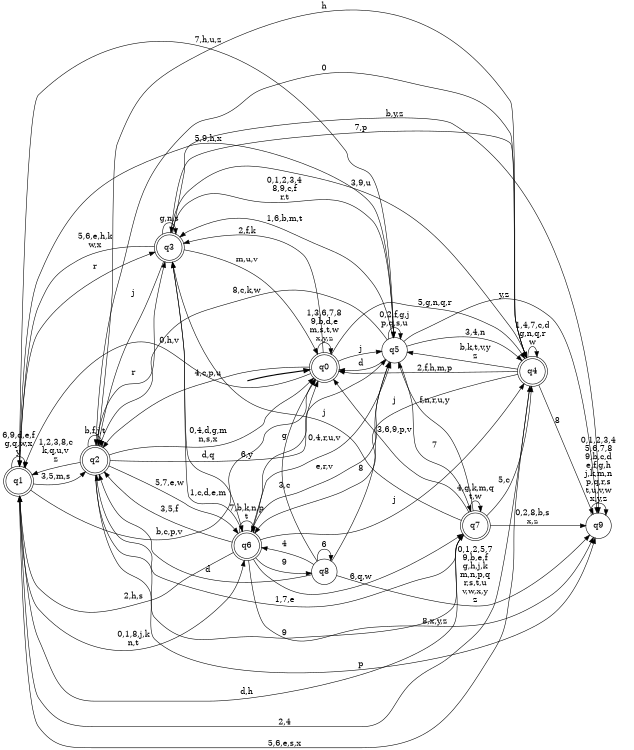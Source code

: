 digraph BlueStar {
__start0 [style = invis, shape = none, label = "", width = 0, height = 0];

rankdir=LR;
size="8,5";

s0 [style="rounded,filled", color="black", fillcolor="white" shape="doublecircle", label="q0"];
s1 [style="rounded,filled", color="black", fillcolor="white" shape="doublecircle", label="q1"];
s2 [style="rounded,filled", color="black", fillcolor="white" shape="doublecircle", label="q2"];
s3 [style="rounded,filled", color="black", fillcolor="white" shape="doublecircle", label="q3"];
s4 [style="rounded,filled", color="black", fillcolor="white" shape="doublecircle", label="q4"];
s5 [style="filled", color="black", fillcolor="white" shape="circle", label="q5"];
s6 [style="rounded,filled", color="black", fillcolor="white" shape="doublecircle", label="q6"];
s7 [style="rounded,filled", color="black", fillcolor="white" shape="doublecircle", label="q7"];
s8 [style="filled", color="black", fillcolor="white" shape="circle", label="q8"];
s9 [style="filled", color="black", fillcolor="white" shape="circle", label="q9"];
subgraph cluster_main { 
	graph [pad=".75", ranksep="0.15", nodesep="0.15"];
	 style=invis; 
	__start0 -> s0 [penwidth=2];
}
s0 -> s0 [label="1,3,6,7,8\n9,b,d,e\nm,s,t,w\nx,y,z"];
s0 -> s1 [label="0,h,v"];
s0 -> s2 [label="4,c,p,u"];
s0 -> s3 [label="2,f,k"];
s0 -> s4 [label="5,g,n,q,r"];
s0 -> s5 [label="j"];
s1 -> s0 [label="b,c,p,v"];
s1 -> s1 [label="6,9,d,e,f\ng,q,w,x\ny"];
s1 -> s2 [label="3,5,m,s"];
s1 -> s3 [label="r"];
s1 -> s4 [label="2,4"];
s1 -> s5 [label="7,h,u,z"];
s1 -> s6 [label="0,1,8,j,k\nn,t"];
s2 -> s0 [label="0,4,d,g,m\nn,s,x"];
s2 -> s1 [label="1,2,3,8,c\nk,q,u,v\nz"];
s2 -> s2 [label="b,f,j,t"];
s2 -> s3 [label="r"];
s2 -> s4 [label="h"];
s2 -> s5 [label="6,y"];
s2 -> s6 [label="5,7,e,w"];
s2 -> s7 [label="9"];
s2 -> s9 [label="p"];
s3 -> s0 [label="m,u,v"];
s3 -> s1 [label="5,6,e,h,k\nw,x"];
s3 -> s2 [label="j"];
s3 -> s3 [label="g,n,s"];
s3 -> s4 [label="7,p"];
s3 -> s5 [label="0,1,2,3,4\n8,9,c,f\nr,t"];
s3 -> s6 [label="d,q"];
s3 -> s9 [label="b,y,z"];
s4 -> s0 [label="2,f,h,m,p"];
s4 -> s1 [label="5,6,e,s,x"];
s4 -> s2 [label="0"];
s4 -> s3 [label="3,9,u"];
s4 -> s4 [label="1,4,7,c,d\ng,n,q,r\nw"];
s4 -> s5 [label="b,k,t,v,y\nz"];
s4 -> s6 [label="j"];
s4 -> s9 [label="8"];
s5 -> s0 [label="d"];
s5 -> s1 [label="5,9,h,x"];
s5 -> s2 [label="8,c,k,w"];
s5 -> s3 [label="1,6,b,m,t"];
s5 -> s4 [label="3,4,n"];
s5 -> s5 [label="0,2,f,g,j\np,q,s,u"];
s5 -> s6 [label="e,r,v"];
s5 -> s7 [label="7"];
s5 -> s9 [label="y,z"];
s6 -> s0 [label="g"];
s6 -> s1 [label="2,h,s"];
s6 -> s2 [label="3,5,f"];
s6 -> s3 [label="1,c,d,e,m"];
s6 -> s4 [label="j"];
s6 -> s5 [label="0,4,r,u,v"];
s6 -> s6 [label="7,b,k,n,p\nt"];
s6 -> s7 [label="6,q,w"];
s6 -> s8 [label="9"];
s6 -> s9 [label="8,x,y,z"];
s7 -> s0 [label="3,6,9,p,v"];
s7 -> s1 [label="d,h"];
s7 -> s2 [label="1,7,e"];
s7 -> s3 [label="j"];
s7 -> s4 [label="5,c"];
s7 -> s5 [label="f,n,r,u,y"];
s7 -> s7 [label="4,g,k,m,q\nt,w"];
s7 -> s9 [label="0,2,8,b,s\nx,z"];
s8 -> s0 [label="3,c"];
s8 -> s2 [label="d"];
s8 -> s5 [label="8"];
s8 -> s6 [label="4"];
s8 -> s8 [label="6"];
s8 -> s9 [label="0,1,2,5,7\n9,b,e,f\ng,h,j,k\nm,n,p,q\nr,s,t,u\nv,w,x,y\nz"];
s9 -> s9 [label="0,1,2,3,4\n5,6,7,8\n9,b,c,d\ne,f,g,h\nj,k,m,n\np,q,r,s\nt,u,v,w\nx,y,z"];

}